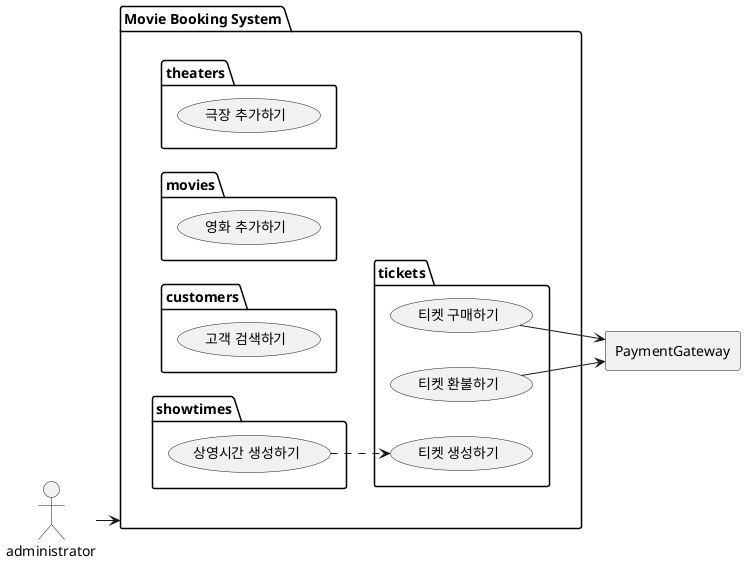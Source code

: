@startuml

@startuml
left to right direction
actor administrator
rectangle PaymentGateway

package "Movie Booking System" as mbs {
    package theaters {
        usecase "극장 추가하기" as AddTheaters
    }

    package movies {
        usecase "영화 추가하기" as AddMovies
    }

    package customers {
        usecase "고객 검색하기" as SearchCustomers
    }

    package showtimes {
        usecase "상영시간 생성하기" as CreateShowtimes
    }

    package tickets {
        usecase "티켓 구매하기" as PurchaseTickets
        usecase "티켓 환불하기" as RefundTickets
        usecase "티켓 생성하기" as GenerateTickets
    }

    PurchaseTickets --> PaymentGateway
    RefundTickets --> PaymentGateway
    CreateShowtimes ..> GenerateTickets
}

administrator --> mbs
@enduml

@enduml